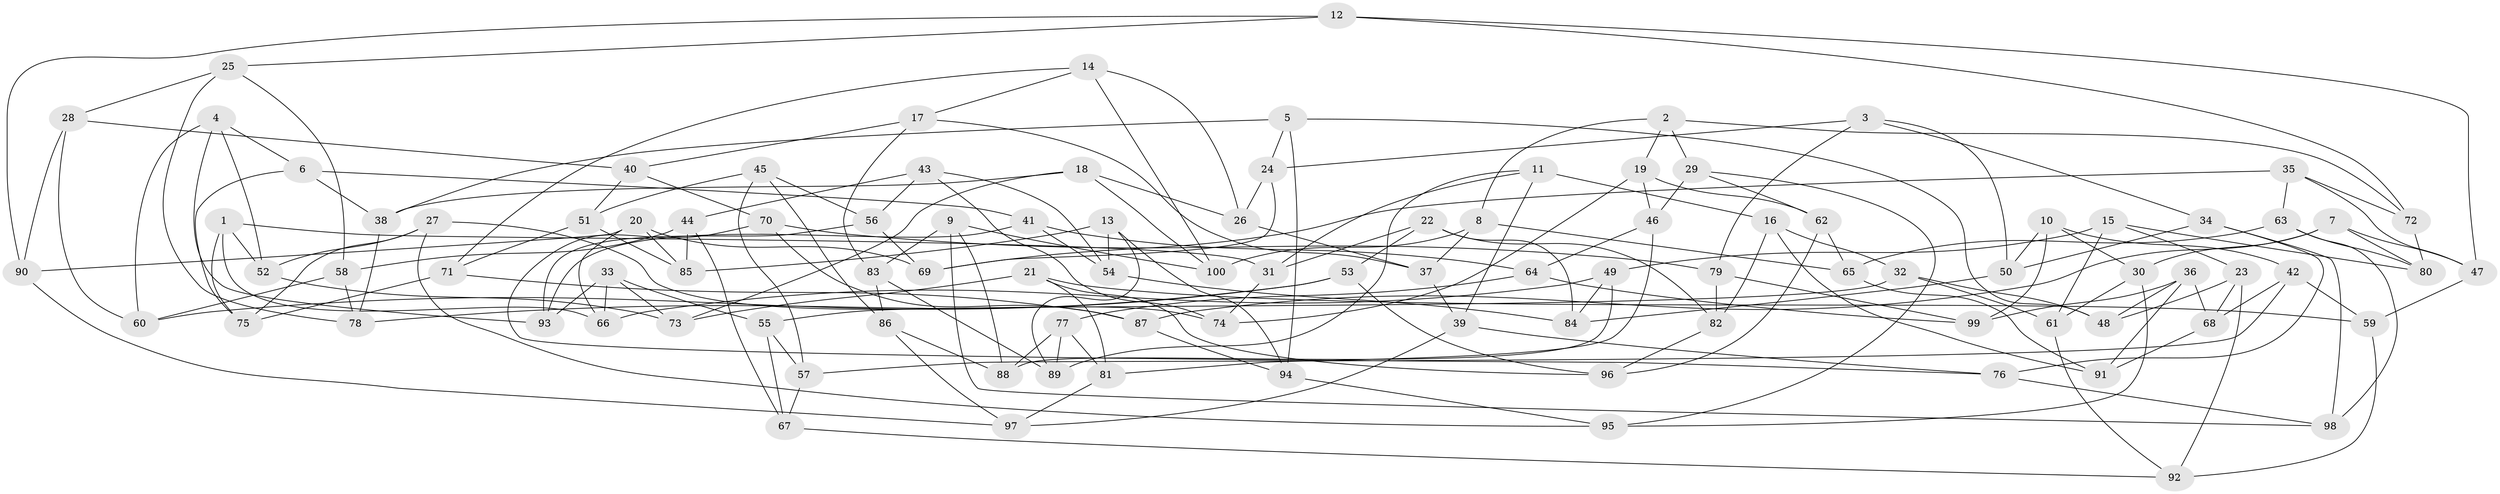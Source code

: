 // Generated by graph-tools (version 1.1) at 2025/39/02/21/25 10:39:01]
// undirected, 100 vertices, 200 edges
graph export_dot {
graph [start="1"]
  node [color=gray90,style=filled];
  1;
  2;
  3;
  4;
  5;
  6;
  7;
  8;
  9;
  10;
  11;
  12;
  13;
  14;
  15;
  16;
  17;
  18;
  19;
  20;
  21;
  22;
  23;
  24;
  25;
  26;
  27;
  28;
  29;
  30;
  31;
  32;
  33;
  34;
  35;
  36;
  37;
  38;
  39;
  40;
  41;
  42;
  43;
  44;
  45;
  46;
  47;
  48;
  49;
  50;
  51;
  52;
  53;
  54;
  55;
  56;
  57;
  58;
  59;
  60;
  61;
  62;
  63;
  64;
  65;
  66;
  67;
  68;
  69;
  70;
  71;
  72;
  73;
  74;
  75;
  76;
  77;
  78;
  79;
  80;
  81;
  82;
  83;
  84;
  85;
  86;
  87;
  88;
  89;
  90;
  91;
  92;
  93;
  94;
  95;
  96;
  97;
  98;
  99;
  100;
  1 -- 66;
  1 -- 75;
  1 -- 52;
  1 -- 31;
  2 -- 72;
  2 -- 8;
  2 -- 29;
  2 -- 19;
  3 -- 50;
  3 -- 34;
  3 -- 24;
  3 -- 79;
  4 -- 93;
  4 -- 60;
  4 -- 6;
  4 -- 52;
  5 -- 24;
  5 -- 94;
  5 -- 38;
  5 -- 48;
  6 -- 38;
  6 -- 75;
  6 -- 41;
  7 -- 87;
  7 -- 80;
  7 -- 47;
  7 -- 30;
  8 -- 37;
  8 -- 65;
  8 -- 100;
  9 -- 98;
  9 -- 100;
  9 -- 83;
  9 -- 88;
  10 -- 42;
  10 -- 30;
  10 -- 99;
  10 -- 50;
  11 -- 16;
  11 -- 39;
  11 -- 31;
  11 -- 89;
  12 -- 72;
  12 -- 25;
  12 -- 90;
  12 -- 47;
  13 -- 89;
  13 -- 94;
  13 -- 85;
  13 -- 54;
  14 -- 71;
  14 -- 100;
  14 -- 26;
  14 -- 17;
  15 -- 61;
  15 -- 80;
  15 -- 49;
  15 -- 23;
  16 -- 32;
  16 -- 91;
  16 -- 82;
  17 -- 40;
  17 -- 83;
  17 -- 37;
  18 -- 26;
  18 -- 100;
  18 -- 73;
  18 -- 38;
  19 -- 74;
  19 -- 46;
  19 -- 62;
  20 -- 69;
  20 -- 66;
  20 -- 85;
  20 -- 90;
  21 -- 59;
  21 -- 96;
  21 -- 73;
  21 -- 81;
  22 -- 31;
  22 -- 84;
  22 -- 53;
  22 -- 82;
  23 -- 48;
  23 -- 92;
  23 -- 68;
  24 -- 69;
  24 -- 26;
  25 -- 28;
  25 -- 78;
  25 -- 58;
  26 -- 37;
  27 -- 74;
  27 -- 95;
  27 -- 75;
  27 -- 52;
  28 -- 60;
  28 -- 40;
  28 -- 90;
  29 -- 95;
  29 -- 62;
  29 -- 46;
  30 -- 95;
  30 -- 61;
  31 -- 74;
  32 -- 55;
  32 -- 48;
  32 -- 61;
  33 -- 55;
  33 -- 73;
  33 -- 93;
  33 -- 66;
  34 -- 50;
  34 -- 98;
  34 -- 76;
  35 -- 69;
  35 -- 47;
  35 -- 63;
  35 -- 72;
  36 -- 48;
  36 -- 68;
  36 -- 99;
  36 -- 91;
  37 -- 39;
  38 -- 78;
  39 -- 76;
  39 -- 97;
  40 -- 70;
  40 -- 51;
  41 -- 64;
  41 -- 54;
  41 -- 93;
  42 -- 68;
  42 -- 57;
  42 -- 59;
  43 -- 74;
  43 -- 56;
  43 -- 54;
  43 -- 44;
  44 -- 85;
  44 -- 67;
  44 -- 58;
  45 -- 86;
  45 -- 56;
  45 -- 51;
  45 -- 57;
  46 -- 64;
  46 -- 81;
  47 -- 59;
  49 -- 66;
  49 -- 88;
  49 -- 84;
  50 -- 84;
  51 -- 85;
  51 -- 71;
  52 -- 73;
  53 -- 78;
  53 -- 96;
  53 -- 60;
  54 -- 84;
  55 -- 67;
  55 -- 57;
  56 -- 69;
  56 -- 93;
  57 -- 67;
  58 -- 60;
  58 -- 78;
  59 -- 92;
  61 -- 92;
  62 -- 65;
  62 -- 96;
  63 -- 98;
  63 -- 80;
  63 -- 65;
  64 -- 99;
  64 -- 77;
  65 -- 91;
  67 -- 92;
  68 -- 91;
  70 -- 87;
  70 -- 79;
  70 -- 76;
  71 -- 75;
  71 -- 87;
  72 -- 80;
  76 -- 98;
  77 -- 81;
  77 -- 89;
  77 -- 88;
  79 -- 82;
  79 -- 99;
  81 -- 97;
  82 -- 96;
  83 -- 86;
  83 -- 89;
  86 -- 97;
  86 -- 88;
  87 -- 94;
  90 -- 97;
  94 -- 95;
}
